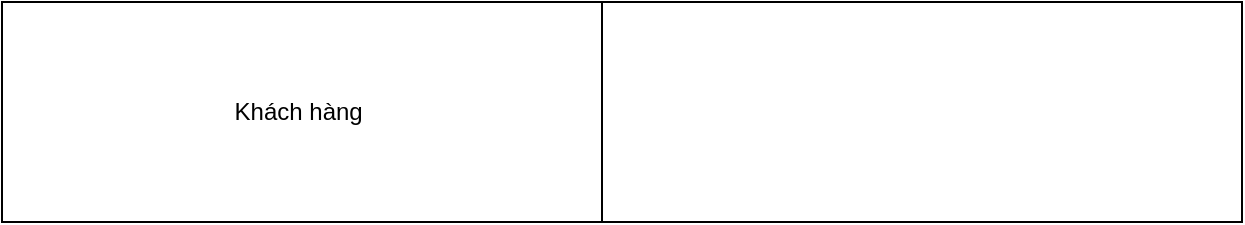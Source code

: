 <mxfile version="26.2.13">
  <diagram name="Page-1" id="GtmhTtgCfAFyXDLij7Sa">
    <mxGraphModel dx="1428" dy="777" grid="1" gridSize="10" guides="1" tooltips="1" connect="1" arrows="1" fold="1" page="1" pageScale="1" pageWidth="1100" pageHeight="850" math="0" shadow="0">
      <root>
        <mxCell id="0" />
        <mxCell id="1" parent="0" />
        <mxCell id="9ob-cdifd-hkWzv3taAA-15" value="Khách hàng&amp;nbsp;" style="rounded=0;whiteSpace=wrap;html=1;" vertex="1" parent="1">
          <mxGeometry x="210" y="50" width="300" height="110" as="geometry" />
        </mxCell>
        <mxCell id="9ob-cdifd-hkWzv3taAA-16" value="" style="rounded=0;whiteSpace=wrap;html=1;" vertex="1" parent="1">
          <mxGeometry x="510" y="50" width="320" height="110" as="geometry" />
        </mxCell>
      </root>
    </mxGraphModel>
  </diagram>
</mxfile>
